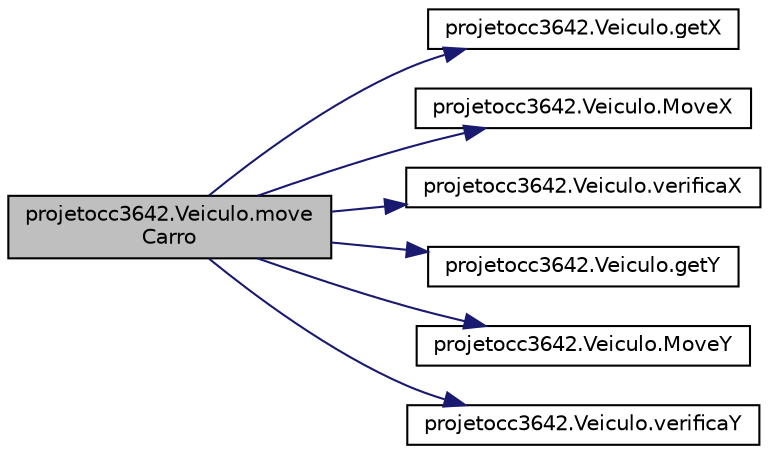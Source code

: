 digraph "projetocc3642.Veiculo.moveCarro"
{
  edge [fontname="Helvetica",fontsize="10",labelfontname="Helvetica",labelfontsize="10"];
  node [fontname="Helvetica",fontsize="10",shape=record];
  rankdir="LR";
  Node38 [label="projetocc3642.Veiculo.move\lCarro",height=0.2,width=0.4,color="black", fillcolor="grey75", style="filled", fontcolor="black"];
  Node38 -> Node39 [color="midnightblue",fontsize="10",style="solid",fontname="Helvetica"];
  Node39 [label="projetocc3642.Veiculo.getX",height=0.2,width=0.4,color="black", fillcolor="white", style="filled",URL="$classprojetocc3642_1_1_veiculo.html#ad7162bd5b883603e42b90cf8a866a02e"];
  Node38 -> Node40 [color="midnightblue",fontsize="10",style="solid",fontname="Helvetica"];
  Node40 [label="projetocc3642.Veiculo.MoveX",height=0.2,width=0.4,color="black", fillcolor="white", style="filled",URL="$classprojetocc3642_1_1_veiculo.html#abe6eba890569d09d3f92738a00a3a0ec",tooltip="Troca o valor de x de acordo com o que for passado pela função dos veiculos. "];
  Node38 -> Node41 [color="midnightblue",fontsize="10",style="solid",fontname="Helvetica"];
  Node41 [label="projetocc3642.Veiculo.verificaX",height=0.2,width=0.4,color="black", fillcolor="white", style="filled",URL="$classprojetocc3642_1_1_veiculo.html#a3d9bb91a7f199cdd0c1b237c144a09c2",tooltip="Função que verifica se o veículo chegou ao fim do mundo em x e reseta a coordenada. "];
  Node38 -> Node42 [color="midnightblue",fontsize="10",style="solid",fontname="Helvetica"];
  Node42 [label="projetocc3642.Veiculo.getY",height=0.2,width=0.4,color="black", fillcolor="white", style="filled",URL="$classprojetocc3642_1_1_veiculo.html#add79df79902a08fd900ff9b988814233"];
  Node38 -> Node43 [color="midnightblue",fontsize="10",style="solid",fontname="Helvetica"];
  Node43 [label="projetocc3642.Veiculo.MoveY",height=0.2,width=0.4,color="black", fillcolor="white", style="filled",URL="$classprojetocc3642_1_1_veiculo.html#a68533912c36c793eac7e4db9bfe93a5c",tooltip="Troca o valor de x de acordo com o que for passado pela função dos veiculos. "];
  Node38 -> Node44 [color="midnightblue",fontsize="10",style="solid",fontname="Helvetica"];
  Node44 [label="projetocc3642.Veiculo.verificaY",height=0.2,width=0.4,color="black", fillcolor="white", style="filled",URL="$classprojetocc3642_1_1_veiculo.html#afd6ec39ff0c4292505499065fd391d90",tooltip="Função que verifica se o veículo chegou ao fim do mundo em y e reseta a coordenada. "];
}
